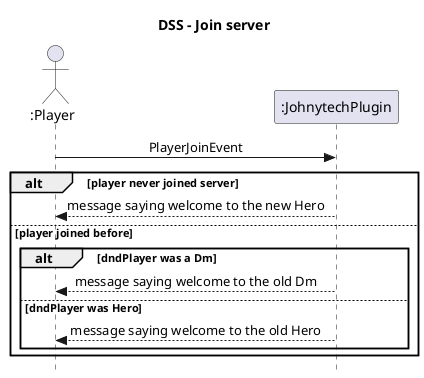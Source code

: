@startuml
skinparam style strictuml
skinparam defaultfontname Verdana
skinparam sequence {
    MessageAlign center
}
title DSS - Join server
actor ":Player" as dndP
participant ":JohnytechPlugin" as plugin

dndP -> plugin : PlayerJoinEvent
alt player never joined server
plugin --> dndP : message saying welcome to the new Hero
else player joined before
alt dndPlayer was a Dm
plugin --> dndP : message saying welcome to the old Dm
else dndPlayer was Hero
plugin --> dndP : message saying welcome to the old Hero
end
end

@enduml
